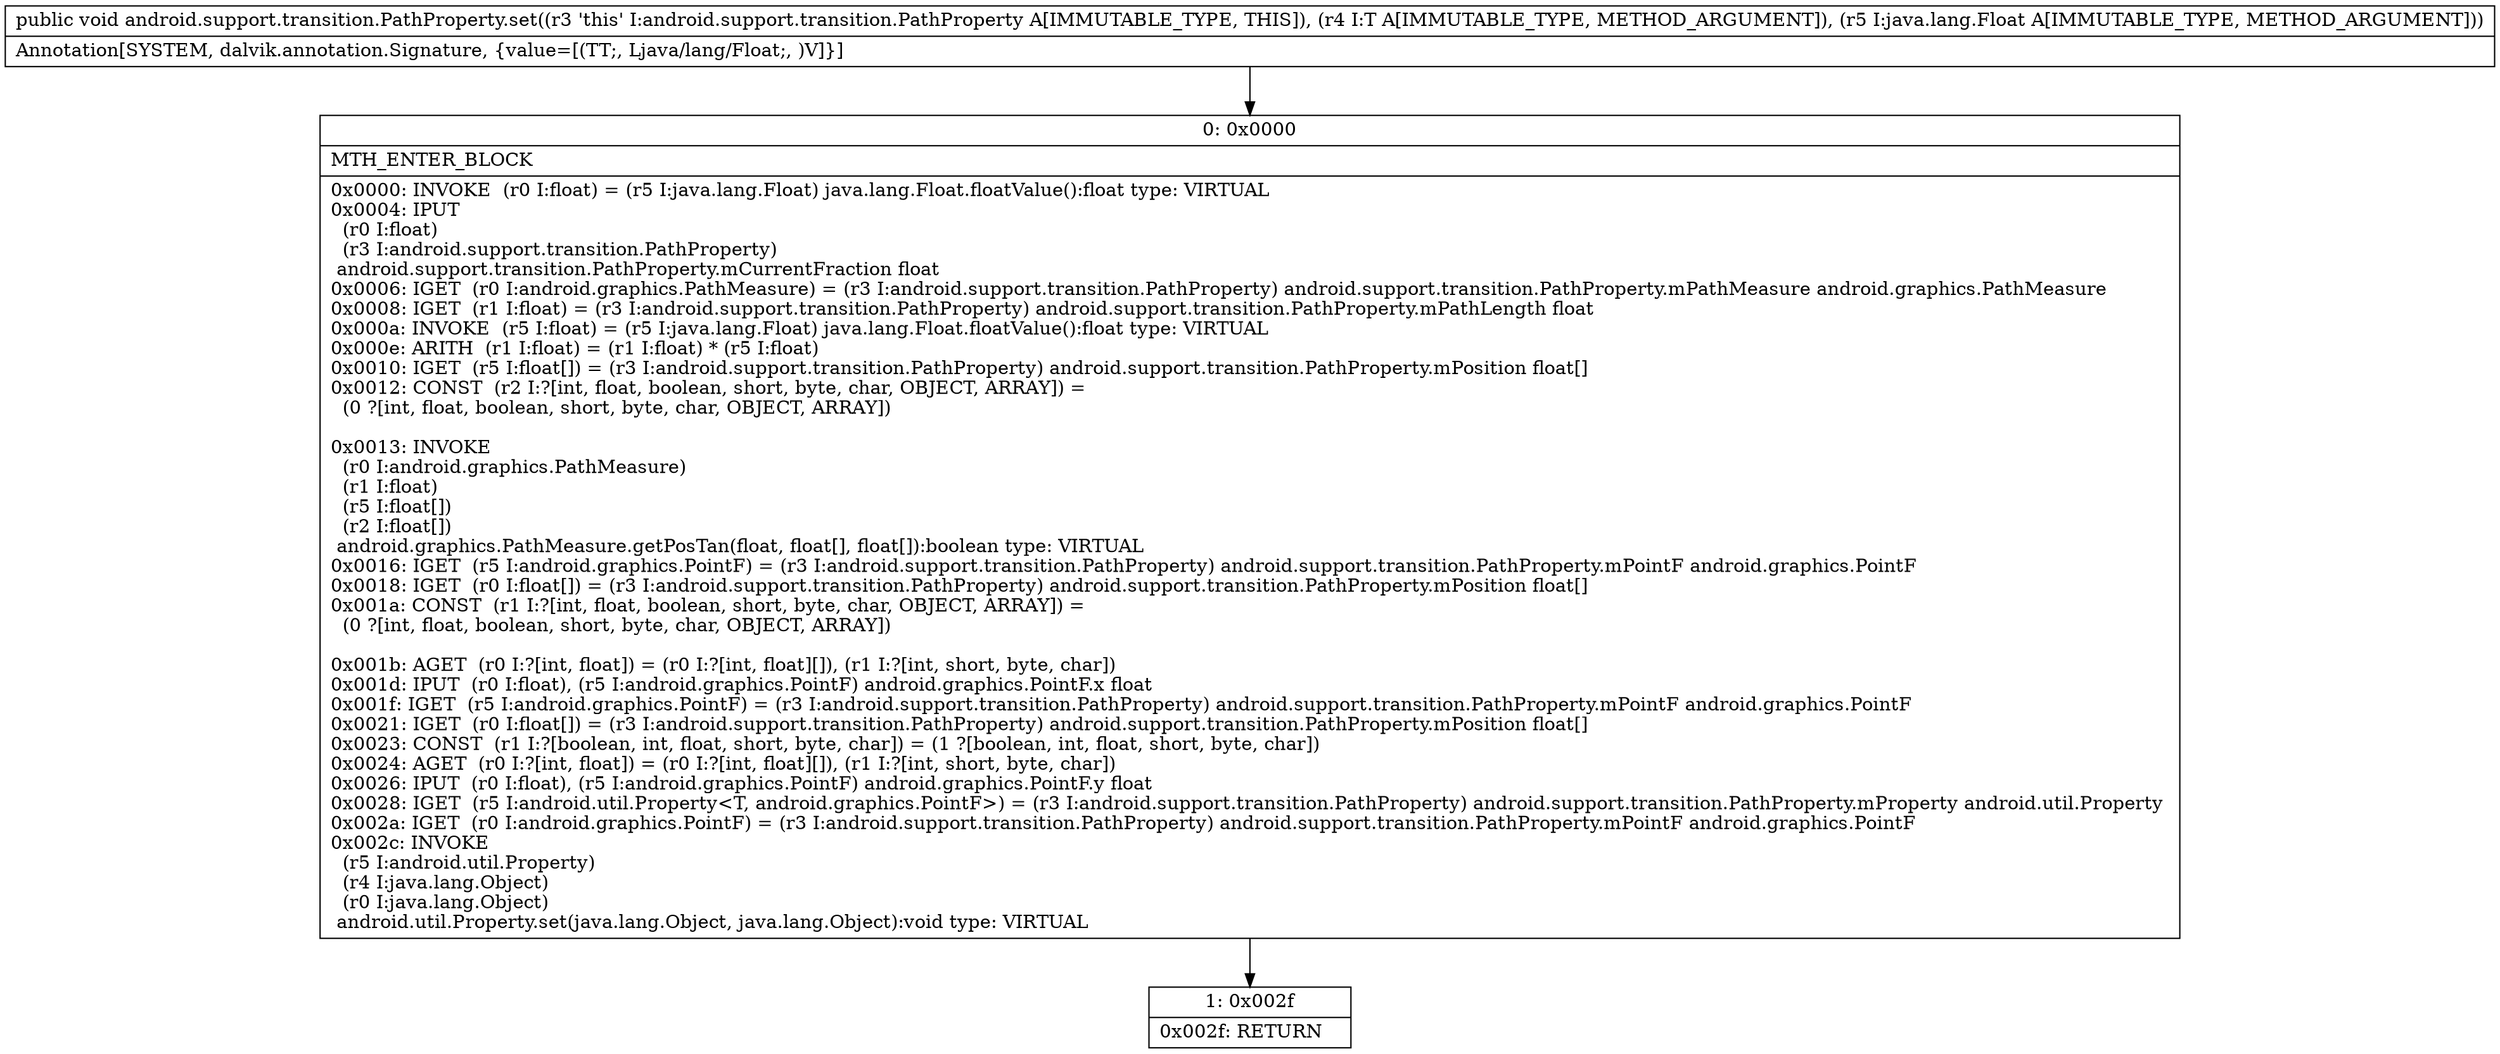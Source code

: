 digraph "CFG forandroid.support.transition.PathProperty.set(Ljava\/lang\/Object;Ljava\/lang\/Float;)V" {
Node_0 [shape=record,label="{0\:\ 0x0000|MTH_ENTER_BLOCK\l|0x0000: INVOKE  (r0 I:float) = (r5 I:java.lang.Float) java.lang.Float.floatValue():float type: VIRTUAL \l0x0004: IPUT  \l  (r0 I:float)\l  (r3 I:android.support.transition.PathProperty)\l android.support.transition.PathProperty.mCurrentFraction float \l0x0006: IGET  (r0 I:android.graphics.PathMeasure) = (r3 I:android.support.transition.PathProperty) android.support.transition.PathProperty.mPathMeasure android.graphics.PathMeasure \l0x0008: IGET  (r1 I:float) = (r3 I:android.support.transition.PathProperty) android.support.transition.PathProperty.mPathLength float \l0x000a: INVOKE  (r5 I:float) = (r5 I:java.lang.Float) java.lang.Float.floatValue():float type: VIRTUAL \l0x000e: ARITH  (r1 I:float) = (r1 I:float) * (r5 I:float) \l0x0010: IGET  (r5 I:float[]) = (r3 I:android.support.transition.PathProperty) android.support.transition.PathProperty.mPosition float[] \l0x0012: CONST  (r2 I:?[int, float, boolean, short, byte, char, OBJECT, ARRAY]) = \l  (0 ?[int, float, boolean, short, byte, char, OBJECT, ARRAY])\l \l0x0013: INVOKE  \l  (r0 I:android.graphics.PathMeasure)\l  (r1 I:float)\l  (r5 I:float[])\l  (r2 I:float[])\l android.graphics.PathMeasure.getPosTan(float, float[], float[]):boolean type: VIRTUAL \l0x0016: IGET  (r5 I:android.graphics.PointF) = (r3 I:android.support.transition.PathProperty) android.support.transition.PathProperty.mPointF android.graphics.PointF \l0x0018: IGET  (r0 I:float[]) = (r3 I:android.support.transition.PathProperty) android.support.transition.PathProperty.mPosition float[] \l0x001a: CONST  (r1 I:?[int, float, boolean, short, byte, char, OBJECT, ARRAY]) = \l  (0 ?[int, float, boolean, short, byte, char, OBJECT, ARRAY])\l \l0x001b: AGET  (r0 I:?[int, float]) = (r0 I:?[int, float][]), (r1 I:?[int, short, byte, char]) \l0x001d: IPUT  (r0 I:float), (r5 I:android.graphics.PointF) android.graphics.PointF.x float \l0x001f: IGET  (r5 I:android.graphics.PointF) = (r3 I:android.support.transition.PathProperty) android.support.transition.PathProperty.mPointF android.graphics.PointF \l0x0021: IGET  (r0 I:float[]) = (r3 I:android.support.transition.PathProperty) android.support.transition.PathProperty.mPosition float[] \l0x0023: CONST  (r1 I:?[boolean, int, float, short, byte, char]) = (1 ?[boolean, int, float, short, byte, char]) \l0x0024: AGET  (r0 I:?[int, float]) = (r0 I:?[int, float][]), (r1 I:?[int, short, byte, char]) \l0x0026: IPUT  (r0 I:float), (r5 I:android.graphics.PointF) android.graphics.PointF.y float \l0x0028: IGET  (r5 I:android.util.Property\<T, android.graphics.PointF\>) = (r3 I:android.support.transition.PathProperty) android.support.transition.PathProperty.mProperty android.util.Property \l0x002a: IGET  (r0 I:android.graphics.PointF) = (r3 I:android.support.transition.PathProperty) android.support.transition.PathProperty.mPointF android.graphics.PointF \l0x002c: INVOKE  \l  (r5 I:android.util.Property)\l  (r4 I:java.lang.Object)\l  (r0 I:java.lang.Object)\l android.util.Property.set(java.lang.Object, java.lang.Object):void type: VIRTUAL \l}"];
Node_1 [shape=record,label="{1\:\ 0x002f|0x002f: RETURN   \l}"];
MethodNode[shape=record,label="{public void android.support.transition.PathProperty.set((r3 'this' I:android.support.transition.PathProperty A[IMMUTABLE_TYPE, THIS]), (r4 I:T A[IMMUTABLE_TYPE, METHOD_ARGUMENT]), (r5 I:java.lang.Float A[IMMUTABLE_TYPE, METHOD_ARGUMENT]))  | Annotation[SYSTEM, dalvik.annotation.Signature, \{value=[(TT;, Ljava\/lang\/Float;, )V]\}]\l}"];
MethodNode -> Node_0;
Node_0 -> Node_1;
}

